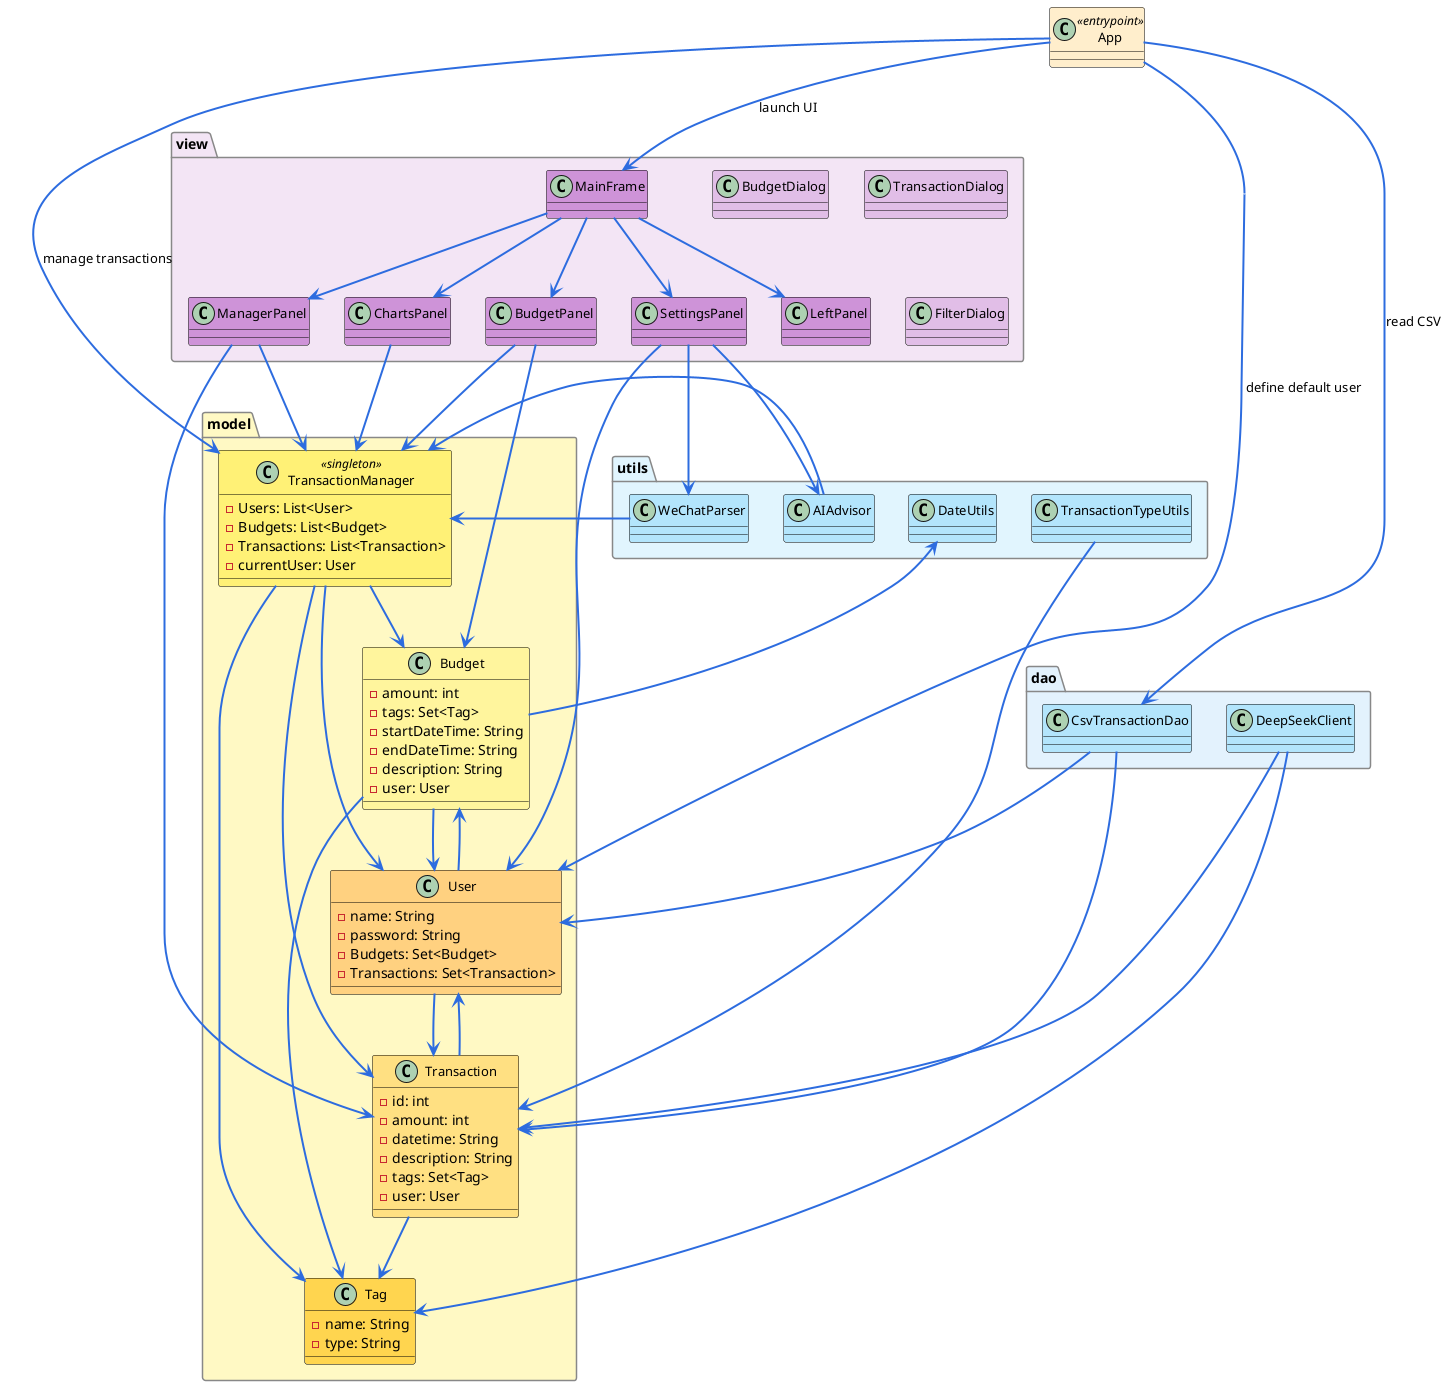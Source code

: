 @startuml
' Project Structure PlantUML Diagram (with color and style)
' Define skinparams for style
skinparam class {
    BackgroundColor White
    ArrowColor Black
    BorderColor Black
    FontSize 13
}
skinparam package {
    BackgroundColor #F5F5F5
    BorderColor #888888
}
skinparam Arrow {
    Color #2D6CDF
    Thickness 2
}

' Class color stereotypes
class App <<entrypoint>> #FFEECC
package dao #E3F2FD {
    class CsvTransactionDao #B3E5FC
    class DeepSeekClient #B3E5FC
}
package model #FFF9C4 {
    class Budget #FFF59D {
      - amount: int
      - tags: Set<Tag>
      - startDateTime: String
      - endDateTime: String
      - description: String
      - user: User
    }
    class Tag #FFD54F {
      - name: String
      - type: String
    }
    class Transaction #FFE082 {
      - id: int
      - amount: int
      - datetime: String
      - description: String
      - tags: Set<Tag>
      - user: User
    }
    class TransactionManager <<singleton>> #FFF176 {
      - Users: List<User>
      - Budgets: List<Budget>
      - Transactions: List<Transaction>
      - currentUser: User
    }
    class User #FFD180 {
      - name: String
      - password: String
      - Budgets: Set<Budget>
      - Transactions: Set<Transaction>
    }
}
package utils #E1F5FE {
    class DateUtils #B3E5FC
    class TransactionTypeUtils #B3E5FC
    class AIAdvisor #B3E5FC
    class WeChatParser #B3E5FC
}
package view #F3E5F5 {
    class MainFrame #CE93D8
    class LeftPanel #CE93D8
    class ManagerPanel #CE93D8
    class BudgetPanel #CE93D8
    class ChartsPanel #CE93D8
    class SettingsPanel #CE93D8
    class BudgetDialog #E1BEE7
    class TransactionDialog #E1BEE7
    class FilterDialog #E1BEE7
}

' Main dependencies
App --> CsvTransactionDao : read CSV
App --> TransactionManager : manage transactions
App --> User : define default user
App --> MainFrame : launch UI

MainFrame --> LeftPanel
MainFrame --> ManagerPanel
MainFrame --> BudgetPanel
MainFrame --> ChartsPanel
MainFrame --> SettingsPanel

ManagerPanel --> Transaction
ManagerPanel --> TransactionManager
BudgetPanel --> Budget
BudgetPanel --> TransactionManager
ChartsPanel --> TransactionManager
SettingsPanel --> User
SettingsPanel --> WeChatParser
SettingsPanel --> AIAdvisor

TransactionManager --> Transaction
TransactionManager --> Budget
TransactionManager --> User
TransactionManager --> Tag

Budget --> User
Budget --> Tag
Transaction --> Tag
Transaction --> User
User --> Budget
User --> Transaction

CsvTransactionDao --> Transaction
CsvTransactionDao --> User
DeepSeekClient --> Transaction
DeepSeekClient --> Tag

' Utility dependencies
Budget --> DateUtils
TransactionTypeUtils --> Transaction
AIAdvisor --> TransactionManager
WeChatParser --> TransactionManager

@enduml
